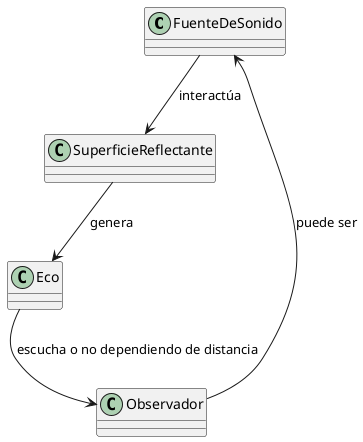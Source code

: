 @startuml
class FuenteDeSonido {

}

class SuperficieReflectante {

}

class Eco {
}

class Observador {

}

FuenteDeSonido --> SuperficieReflectante : interactúa
SuperficieReflectante --> Eco : genera
Eco --> Observador : escucha o no dependiendo de distancia
Observador --> FuenteDeSonido : puede ser


@enduml